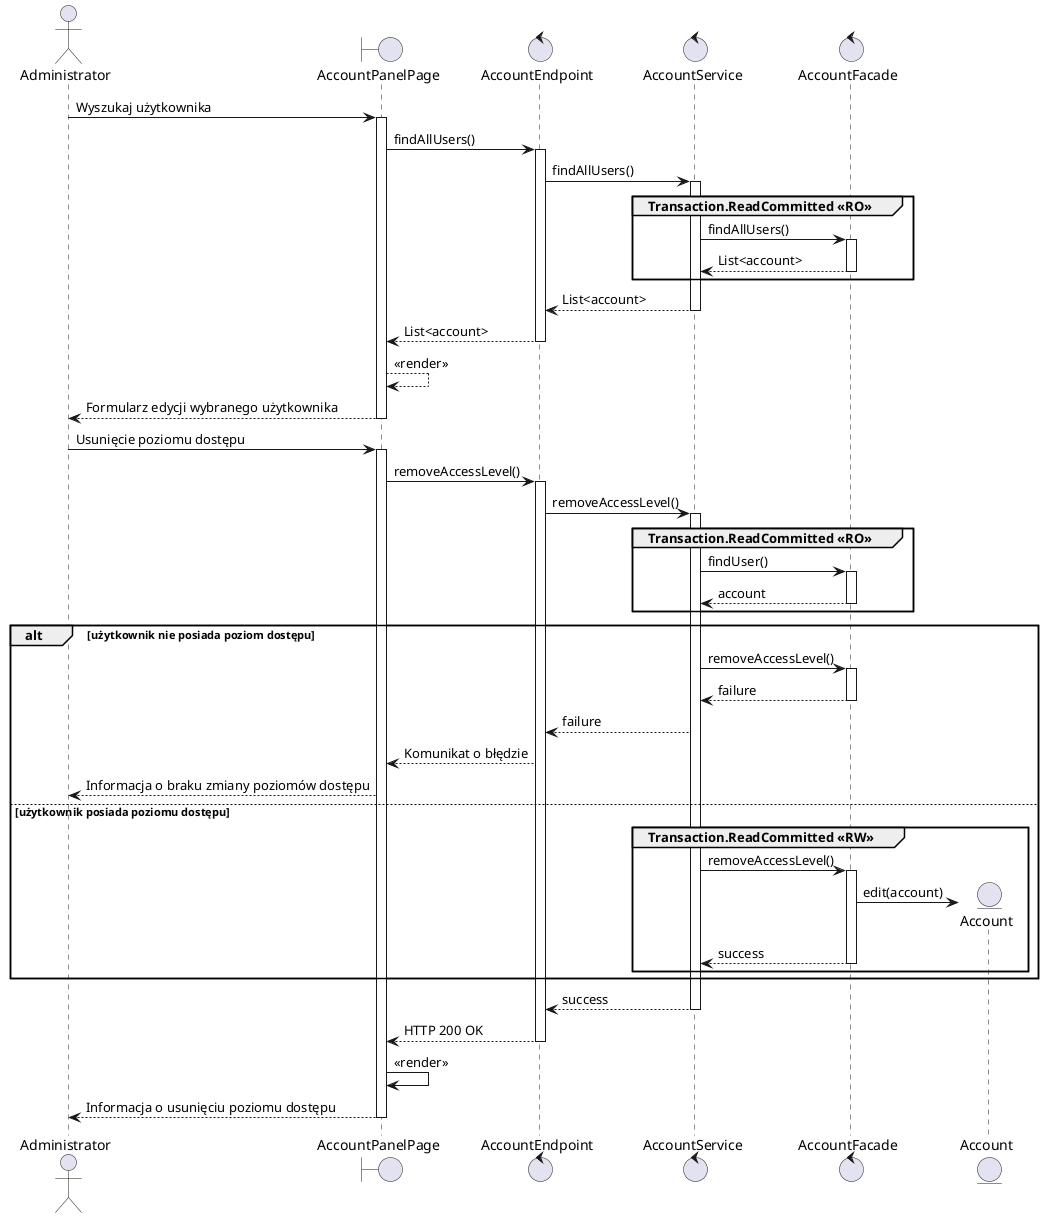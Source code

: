 @startuml MOK.6

actor Administrator as admin
boundary AccountPanelPage as gui
control AccountEndpoint as controller
control AccountService as service
control AccountFacade as facade
entity Account as account

admin -> gui ++ : Wyszukaj użytkownika
gui -> controller ++ :  findAllUsers()
controller -> service ++ : findAllUsers()
group Transaction.ReadCommitted <<RO>>
    service -> facade ++ : findAllUsers()
    return List<account>
end
return List<account>
return List<account>
gui --> gui : <<render>>
return Formularz edycji wybranego użytkownika

admin -> gui ++ : Usunięcie poziomu dostępu
gui -> controller ++ : removeAccessLevel()
controller -> service ++ : removeAccessLevel() 

group Transaction.ReadCommitted <<RO>>
    service -> facade ++ : findUser()
    return account
end

alt użytkownik nie posiada poziom dostępu
    service -> facade ++ : removeAccessLevel()
    return failure
    service --> controller : failure
    controller --> gui : Komunikat o błędzie
    gui --> admin : Informacja o braku zmiany poziomów dostępu
else użytkownik posiada poziomu dostępu
    group Transaction.ReadCommitted <<RW>>
        service -> facade ++ : removeAccessLevel()
        facade -> account ** : edit(account)
    return success
    end
end

return success
return HTTP 200 OK
gui -> gui : <<render>>
return Informacja o usunięciu poziomu dostępu


@enduml